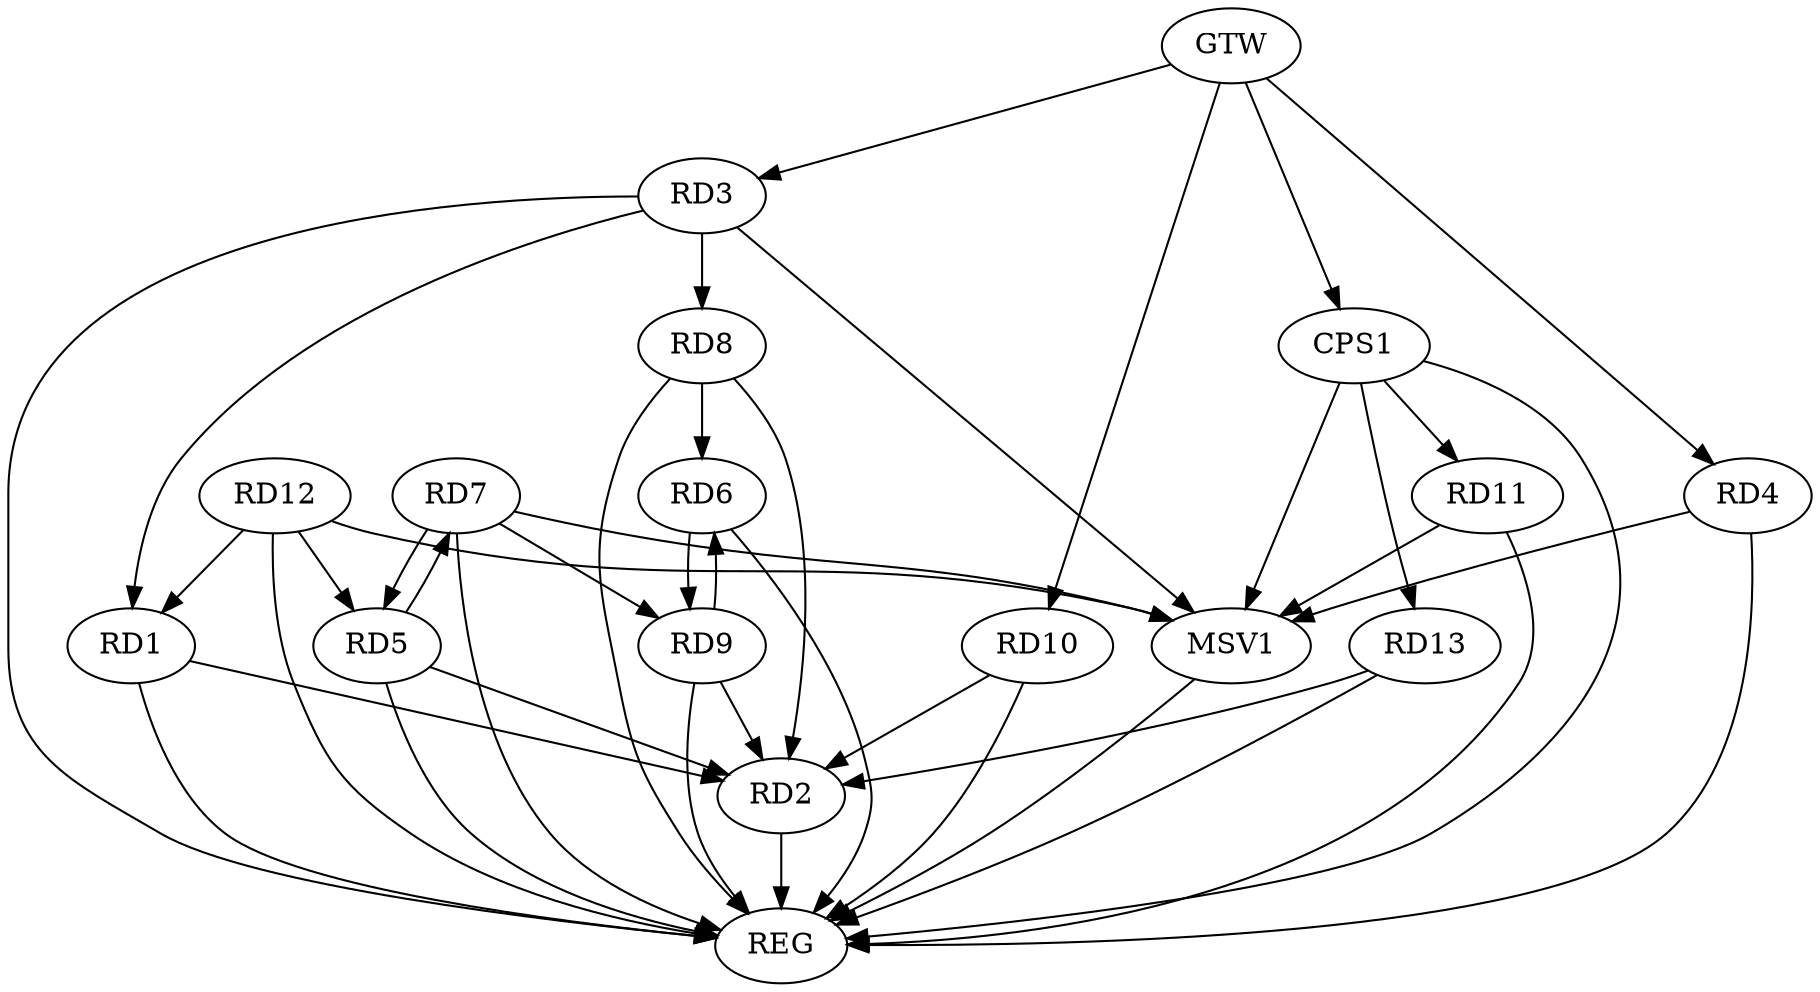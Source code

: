 strict digraph G {
  RD1 [ label="RD1" ];
  RD2 [ label="RD2" ];
  RD3 [ label="RD3" ];
  RD4 [ label="RD4" ];
  RD5 [ label="RD5" ];
  RD6 [ label="RD6" ];
  RD7 [ label="RD7" ];
  RD8 [ label="RD8" ];
  RD9 [ label="RD9" ];
  RD10 [ label="RD10" ];
  RD11 [ label="RD11" ];
  RD12 [ label="RD12" ];
  RD13 [ label="RD13" ];
  CPS1 [ label="CPS1" ];
  GTW [ label="GTW" ];
  REG [ label="REG" ];
  MSV1 [ label="MSV1" ];
  RD3 -> RD1;
  RD12 -> RD1;
  RD3 -> RD8;
  RD5 -> RD7;
  RD7 -> RD5;
  RD12 -> RD5;
  RD8 -> RD6;
  RD6 -> RD9;
  RD9 -> RD6;
  RD7 -> RD9;
  CPS1 -> RD11;
  CPS1 -> RD13;
  GTW -> RD3;
  GTW -> RD4;
  GTW -> RD10;
  GTW -> CPS1;
  RD1 -> REG;
  RD2 -> REG;
  RD3 -> REG;
  RD4 -> REG;
  RD5 -> REG;
  RD6 -> REG;
  RD7 -> REG;
  RD8 -> REG;
  RD9 -> REG;
  RD10 -> REG;
  RD11 -> REG;
  RD12 -> REG;
  RD13 -> REG;
  CPS1 -> REG;
  RD1 -> RD2;
  RD9 -> RD2;
  RD8 -> RD2;
  RD13 -> RD2;
  RD10 -> RD2;
  RD5 -> RD2;
  RD4 -> MSV1;
  RD7 -> MSV1;
  CPS1 -> MSV1;
  RD11 -> MSV1;
  RD12 -> MSV1;
  RD3 -> MSV1;
  MSV1 -> REG;
}
